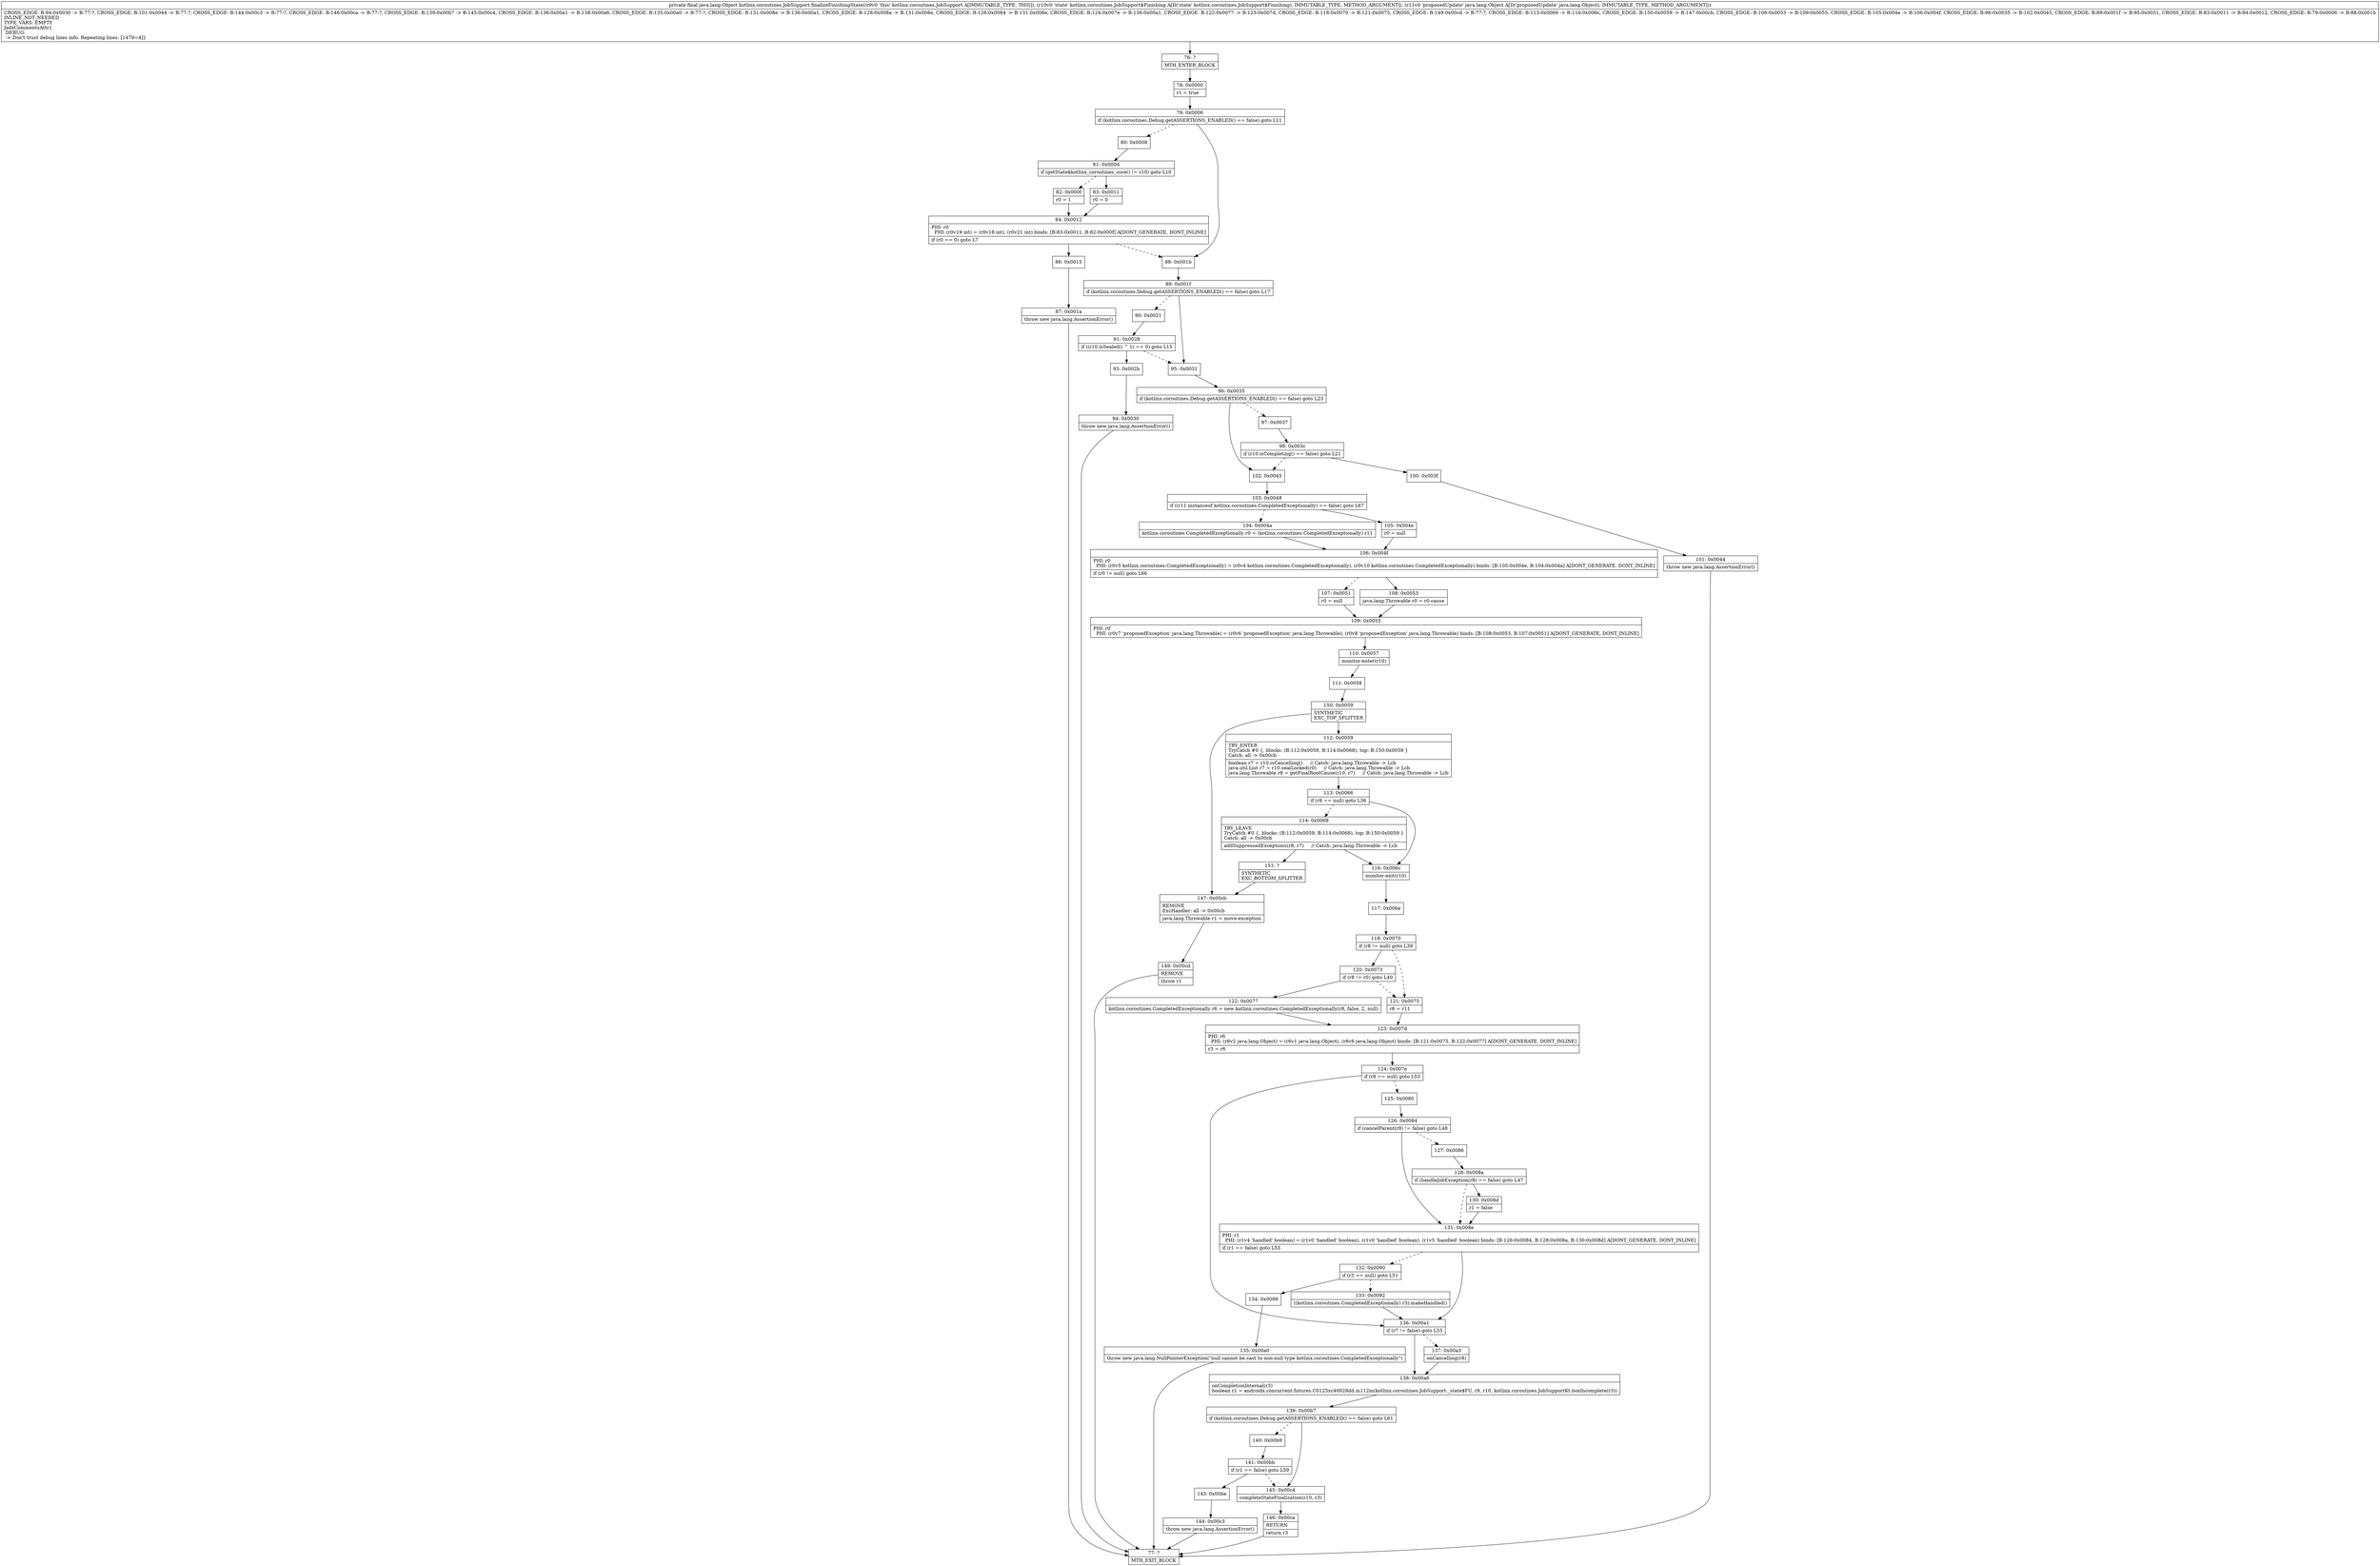 digraph "CFG forkotlinx.coroutines.JobSupport.finalizeFinishingState(Lkotlinx\/coroutines\/JobSupport$Finishing;Ljava\/lang\/Object;)Ljava\/lang\/Object;" {
Node_76 [shape=record,label="{76\:\ ?|MTH_ENTER_BLOCK\l}"];
Node_78 [shape=record,label="{78\:\ 0x0000|r1 = true\l}"];
Node_79 [shape=record,label="{79\:\ 0x0006|if (kotlinx.coroutines.Debug.getASSERTIONS_ENABLED() == false) goto L11\l}"];
Node_80 [shape=record,label="{80\:\ 0x0008}"];
Node_81 [shape=record,label="{81\:\ 0x000d|if (getState$kotlinx_coroutines_core() != r10) goto L10\l}"];
Node_82 [shape=record,label="{82\:\ 0x000f|r0 = 1\l}"];
Node_84 [shape=record,label="{84\:\ 0x0012|PHI: r0 \l  PHI: (r0v19 int) = (r0v18 int), (r0v21 int) binds: [B:83:0x0011, B:82:0x000f] A[DONT_GENERATE, DONT_INLINE]\l|if (r0 == 0) goto L7\l}"];
Node_86 [shape=record,label="{86\:\ 0x0015}"];
Node_87 [shape=record,label="{87\:\ 0x001a|throw new java.lang.AssertionError()\l}"];
Node_77 [shape=record,label="{77\:\ ?|MTH_EXIT_BLOCK\l}"];
Node_83 [shape=record,label="{83\:\ 0x0011|r0 = 0\l}"];
Node_88 [shape=record,label="{88\:\ 0x001b}"];
Node_89 [shape=record,label="{89\:\ 0x001f|if (kotlinx.coroutines.Debug.getASSERTIONS_ENABLED() == false) goto L17\l}"];
Node_90 [shape=record,label="{90\:\ 0x0021}"];
Node_91 [shape=record,label="{91\:\ 0x0028|if ((r10.isSealed() ^ 1) == 0) goto L15\l}"];
Node_93 [shape=record,label="{93\:\ 0x002b}"];
Node_94 [shape=record,label="{94\:\ 0x0030|throw new java.lang.AssertionError()\l}"];
Node_95 [shape=record,label="{95\:\ 0x0031}"];
Node_96 [shape=record,label="{96\:\ 0x0035|if (kotlinx.coroutines.Debug.getASSERTIONS_ENABLED() == false) goto L23\l}"];
Node_97 [shape=record,label="{97\:\ 0x0037}"];
Node_98 [shape=record,label="{98\:\ 0x003c|if (r10.isCompleting() == false) goto L21\l}"];
Node_100 [shape=record,label="{100\:\ 0x003f}"];
Node_101 [shape=record,label="{101\:\ 0x0044|throw new java.lang.AssertionError()\l}"];
Node_102 [shape=record,label="{102\:\ 0x0045}"];
Node_103 [shape=record,label="{103\:\ 0x0048|if ((r11 instanceof kotlinx.coroutines.CompletedExceptionally) == false) goto L67\l}"];
Node_104 [shape=record,label="{104\:\ 0x004a|kotlinx.coroutines.CompletedExceptionally r0 = (kotlinx.coroutines.CompletedExceptionally) r11\l}"];
Node_106 [shape=record,label="{106\:\ 0x004f|PHI: r0 \l  PHI: (r0v5 kotlinx.coroutines.CompletedExceptionally) = (r0v4 kotlinx.coroutines.CompletedExceptionally), (r0v10 kotlinx.coroutines.CompletedExceptionally) binds: [B:105:0x004e, B:104:0x004a] A[DONT_GENERATE, DONT_INLINE]\l|if (r0 != null) goto L66\l}"];
Node_107 [shape=record,label="{107\:\ 0x0051|r0 = null\l}"];
Node_109 [shape=record,label="{109\:\ 0x0055|PHI: r0 \l  PHI: (r0v7 'proposedException' java.lang.Throwable) = (r0v6 'proposedException' java.lang.Throwable), (r0v8 'proposedException' java.lang.Throwable) binds: [B:108:0x0053, B:107:0x0051] A[DONT_GENERATE, DONT_INLINE]\l}"];
Node_110 [shape=record,label="{110\:\ 0x0057|monitor\-enter(r10)\l}"];
Node_111 [shape=record,label="{111\:\ 0x0058}"];
Node_150 [shape=record,label="{150\:\ 0x0059|SYNTHETIC\lEXC_TOP_SPLITTER\l}"];
Node_112 [shape=record,label="{112\:\ 0x0059|TRY_ENTER\lTryCatch #0 \{, blocks: (B:112:0x0059, B:114:0x0068), top: B:150:0x0059 \}\lCatch: all \-\> 0x00cb\l|boolean r7 = r10.isCancelling()     \/\/ Catch: java.lang.Throwable \-\> Lcb\ljava.util.List r7 = r10.sealLocked(r0)     \/\/ Catch: java.lang.Throwable \-\> Lcb\ljava.lang.Throwable r8 = getFinalRootCause(r10, r7)     \/\/ Catch: java.lang.Throwable \-\> Lcb\l}"];
Node_113 [shape=record,label="{113\:\ 0x0066|if (r8 == null) goto L36\l}"];
Node_114 [shape=record,label="{114\:\ 0x0068|TRY_LEAVE\lTryCatch #0 \{, blocks: (B:112:0x0059, B:114:0x0068), top: B:150:0x0059 \}\lCatch: all \-\> 0x00cb\l|addSuppressedExceptions(r8, r7)     \/\/ Catch: java.lang.Throwable \-\> Lcb\l}"];
Node_151 [shape=record,label="{151\:\ ?|SYNTHETIC\lEXC_BOTTOM_SPLITTER\l}"];
Node_116 [shape=record,label="{116\:\ 0x006c|monitor\-exit(r10)\l}"];
Node_117 [shape=record,label="{117\:\ 0x006e}"];
Node_118 [shape=record,label="{118\:\ 0x0070|if (r8 != null) goto L39\l}"];
Node_120 [shape=record,label="{120\:\ 0x0073|if (r8 != r0) goto L40\l}"];
Node_122 [shape=record,label="{122\:\ 0x0077|kotlinx.coroutines.CompletedExceptionally r6 = new kotlinx.coroutines.CompletedExceptionally(r8, false, 2, null)\l}"];
Node_123 [shape=record,label="{123\:\ 0x007d|PHI: r6 \l  PHI: (r6v2 java.lang.Object) = (r6v1 java.lang.Object), (r6v6 java.lang.Object) binds: [B:121:0x0075, B:122:0x0077] A[DONT_GENERATE, DONT_INLINE]\l|r3 = r6\l}"];
Node_124 [shape=record,label="{124\:\ 0x007e|if (r8 == null) goto L53\l}"];
Node_125 [shape=record,label="{125\:\ 0x0080}"];
Node_126 [shape=record,label="{126\:\ 0x0084|if (cancelParent(r8) != false) goto L48\l}"];
Node_127 [shape=record,label="{127\:\ 0x0086}"];
Node_128 [shape=record,label="{128\:\ 0x008a|if (handleJobException(r8) == false) goto L47\l}"];
Node_130 [shape=record,label="{130\:\ 0x008d|r1 = false\l}"];
Node_131 [shape=record,label="{131\:\ 0x008e|PHI: r1 \l  PHI: (r1v4 'handled' boolean) = (r1v0 'handled' boolean), (r1v0 'handled' boolean), (r1v5 'handled' boolean) binds: [B:126:0x0084, B:128:0x008a, B:130:0x008d] A[DONT_GENERATE, DONT_INLINE]\l|if (r1 == false) goto L53\l}"];
Node_132 [shape=record,label="{132\:\ 0x0090|if (r3 == null) goto L51\l}"];
Node_133 [shape=record,label="{133\:\ 0x0092|((kotlinx.coroutines.CompletedExceptionally) r3).makeHandled()\l}"];
Node_134 [shape=record,label="{134\:\ 0x0099}"];
Node_135 [shape=record,label="{135\:\ 0x00a0|throw new java.lang.NullPointerException(\"null cannot be cast to non\-null type kotlinx.coroutines.CompletedExceptionally\")\l}"];
Node_136 [shape=record,label="{136\:\ 0x00a1|if (r7 != false) goto L55\l}"];
Node_137 [shape=record,label="{137\:\ 0x00a3|onCancelling(r8)\l}"];
Node_138 [shape=record,label="{138\:\ 0x00a6|onCompletionInternal(r3)\lboolean r1 = androidx.concurrent.futures.C0125xc40028dd.m112m(kotlinx.coroutines.JobSupport._state$FU, r9, r10, kotlinx.coroutines.JobSupportKt.boxIncomplete(r3))\l}"];
Node_139 [shape=record,label="{139\:\ 0x00b7|if (kotlinx.coroutines.Debug.getASSERTIONS_ENABLED() == false) goto L61\l}"];
Node_140 [shape=record,label="{140\:\ 0x00b9}"];
Node_141 [shape=record,label="{141\:\ 0x00bb|if (r1 == false) goto L59\l}"];
Node_143 [shape=record,label="{143\:\ 0x00be}"];
Node_144 [shape=record,label="{144\:\ 0x00c3|throw new java.lang.AssertionError()\l}"];
Node_145 [shape=record,label="{145\:\ 0x00c4|completeStateFinalization(r10, r3)\l}"];
Node_146 [shape=record,label="{146\:\ 0x00ca|RETURN\l|return r3\l}"];
Node_121 [shape=record,label="{121\:\ 0x0075|r6 = r11\l}"];
Node_147 [shape=record,label="{147\:\ 0x00cb|REMOVE\lExcHandler: all \-\> 0x00cb\l|java.lang.Throwable r1 = move\-exception\l}"];
Node_149 [shape=record,label="{149\:\ 0x00cd|REMOVE\l|throw r1\l}"];
Node_108 [shape=record,label="{108\:\ 0x0053|java.lang.Throwable r0 = r0.cause\l}"];
Node_105 [shape=record,label="{105\:\ 0x004e|r0 = null\l}"];
MethodNode[shape=record,label="{private final java.lang.Object kotlinx.coroutines.JobSupport.finalizeFinishingState((r9v0 'this' kotlinx.coroutines.JobSupport A[IMMUTABLE_TYPE, THIS]), (r10v0 'state' kotlinx.coroutines.JobSupport$Finishing A[D('state' kotlinx.coroutines.JobSupport$Finishing), IMMUTABLE_TYPE, METHOD_ARGUMENT]), (r11v0 'proposedUpdate' java.lang.Object A[D('proposedUpdate' java.lang.Object), IMMUTABLE_TYPE, METHOD_ARGUMENT]))  | CROSS_EDGE: B:94:0x0030 \-\> B:77:?, CROSS_EDGE: B:101:0x0044 \-\> B:77:?, CROSS_EDGE: B:144:0x00c3 \-\> B:77:?, CROSS_EDGE: B:146:0x00ca \-\> B:77:?, CROSS_EDGE: B:139:0x00b7 \-\> B:145:0x00c4, CROSS_EDGE: B:136:0x00a1 \-\> B:138:0x00a6, CROSS_EDGE: B:135:0x00a0 \-\> B:77:?, CROSS_EDGE: B:131:0x008e \-\> B:136:0x00a1, CROSS_EDGE: B:128:0x008a \-\> B:131:0x008e, CROSS_EDGE: B:126:0x0084 \-\> B:131:0x008e, CROSS_EDGE: B:124:0x007e \-\> B:136:0x00a1, CROSS_EDGE: B:122:0x0077 \-\> B:123:0x007d, CROSS_EDGE: B:118:0x0070 \-\> B:121:0x0075, CROSS_EDGE: B:149:0x00cd \-\> B:77:?, CROSS_EDGE: B:113:0x0066 \-\> B:116:0x006c, CROSS_EDGE: B:150:0x0059 \-\> B:147:0x00cb, CROSS_EDGE: B:108:0x0053 \-\> B:109:0x0055, CROSS_EDGE: B:105:0x004e \-\> B:106:0x004f, CROSS_EDGE: B:96:0x0035 \-\> B:102:0x0045, CROSS_EDGE: B:89:0x001f \-\> B:95:0x0031, CROSS_EDGE: B:83:0x0011 \-\> B:84:0x0012, CROSS_EDGE: B:79:0x0006 \-\> B:88:0x001b\lINLINE_NOT_NEEDED\lTYPE_VARS: EMPTY\lJadxCommentsAttr\{\l DEBUG: \l \-\> Don't trust debug lines info. Repeating lines: [1479=4]\}\l}"];
MethodNode -> Node_76;Node_76 -> Node_78;
Node_78 -> Node_79;
Node_79 -> Node_80[style=dashed];
Node_79 -> Node_88;
Node_80 -> Node_81;
Node_81 -> Node_82[style=dashed];
Node_81 -> Node_83;
Node_82 -> Node_84;
Node_84 -> Node_86;
Node_84 -> Node_88[style=dashed];
Node_86 -> Node_87;
Node_87 -> Node_77;
Node_83 -> Node_84;
Node_88 -> Node_89;
Node_89 -> Node_90[style=dashed];
Node_89 -> Node_95;
Node_90 -> Node_91;
Node_91 -> Node_93;
Node_91 -> Node_95[style=dashed];
Node_93 -> Node_94;
Node_94 -> Node_77;
Node_95 -> Node_96;
Node_96 -> Node_97[style=dashed];
Node_96 -> Node_102;
Node_97 -> Node_98;
Node_98 -> Node_100;
Node_98 -> Node_102[style=dashed];
Node_100 -> Node_101;
Node_101 -> Node_77;
Node_102 -> Node_103;
Node_103 -> Node_104[style=dashed];
Node_103 -> Node_105;
Node_104 -> Node_106;
Node_106 -> Node_107[style=dashed];
Node_106 -> Node_108;
Node_107 -> Node_109;
Node_109 -> Node_110;
Node_110 -> Node_111;
Node_111 -> Node_150;
Node_150 -> Node_112;
Node_150 -> Node_147;
Node_112 -> Node_113;
Node_113 -> Node_114[style=dashed];
Node_113 -> Node_116;
Node_114 -> Node_116;
Node_114 -> Node_151;
Node_151 -> Node_147;
Node_116 -> Node_117;
Node_117 -> Node_118;
Node_118 -> Node_120;
Node_118 -> Node_121[style=dashed];
Node_120 -> Node_121[style=dashed];
Node_120 -> Node_122;
Node_122 -> Node_123;
Node_123 -> Node_124;
Node_124 -> Node_125[style=dashed];
Node_124 -> Node_136;
Node_125 -> Node_126;
Node_126 -> Node_127[style=dashed];
Node_126 -> Node_131;
Node_127 -> Node_128;
Node_128 -> Node_130;
Node_128 -> Node_131[style=dashed];
Node_130 -> Node_131;
Node_131 -> Node_132[style=dashed];
Node_131 -> Node_136;
Node_132 -> Node_133[style=dashed];
Node_132 -> Node_134;
Node_133 -> Node_136;
Node_134 -> Node_135;
Node_135 -> Node_77;
Node_136 -> Node_137[style=dashed];
Node_136 -> Node_138;
Node_137 -> Node_138;
Node_138 -> Node_139;
Node_139 -> Node_140[style=dashed];
Node_139 -> Node_145;
Node_140 -> Node_141;
Node_141 -> Node_143;
Node_141 -> Node_145[style=dashed];
Node_143 -> Node_144;
Node_144 -> Node_77;
Node_145 -> Node_146;
Node_146 -> Node_77;
Node_121 -> Node_123;
Node_147 -> Node_149;
Node_149 -> Node_77;
Node_108 -> Node_109;
Node_105 -> Node_106;
}

